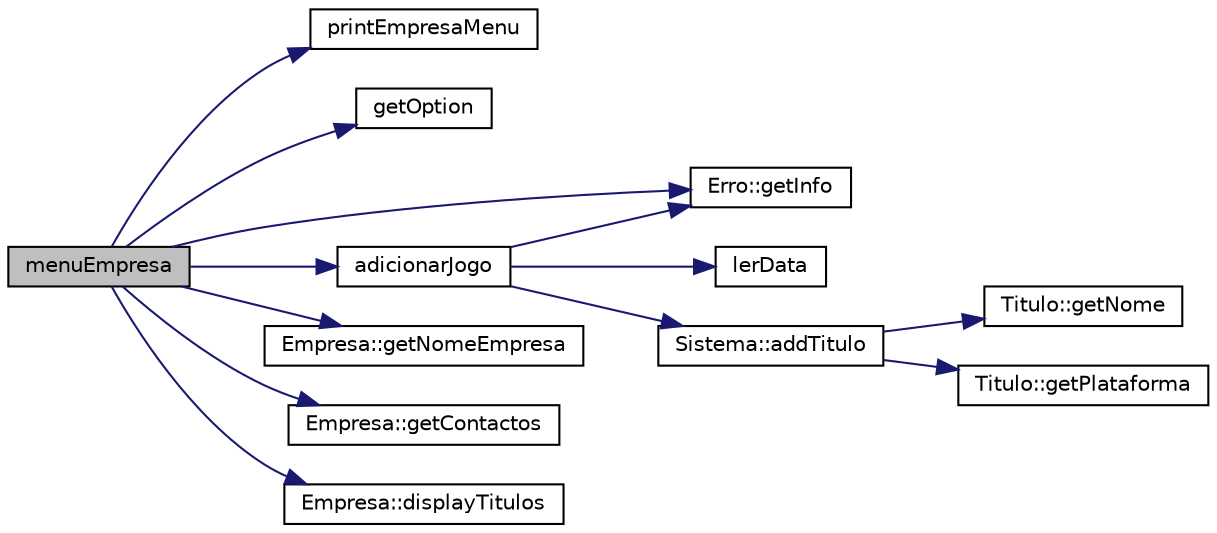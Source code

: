 digraph "menuEmpresa"
{
  edge [fontname="Helvetica",fontsize="10",labelfontname="Helvetica",labelfontsize="10"];
  node [fontname="Helvetica",fontsize="10",shape=record];
  rankdir="LR";
  Node276 [label="menuEmpresa",height=0.2,width=0.4,color="black", fillcolor="grey75", style="filled", fontcolor="black"];
  Node276 -> Node277 [color="midnightblue",fontsize="10",style="solid",fontname="Helvetica"];
  Node277 [label="printEmpresaMenu",height=0.2,width=0.4,color="black", fillcolor="white", style="filled",URL="$main_8cpp.html#a28b549948b369d4db7a926ec0cfd6e77"];
  Node276 -> Node278 [color="midnightblue",fontsize="10",style="solid",fontname="Helvetica"];
  Node278 [label="getOption",height=0.2,width=0.4,color="black", fillcolor="white", style="filled",URL="$main_8cpp.html#a69864162453f9299380c3c91be8fdca4"];
  Node276 -> Node279 [color="midnightblue",fontsize="10",style="solid",fontname="Helvetica"];
  Node279 [label="Erro::getInfo",height=0.2,width=0.4,color="black", fillcolor="white", style="filled",URL="$class_erro.html#abfc1e9735b259d88bb97828a23164eb0",tooltip="Permite obter a descrição do Erro. "];
  Node276 -> Node280 [color="midnightblue",fontsize="10",style="solid",fontname="Helvetica"];
  Node280 [label="adicionarJogo",height=0.2,width=0.4,color="black", fillcolor="white", style="filled",URL="$main_8cpp.html#af223924a460aa7610e351d33b9105191"];
  Node280 -> Node281 [color="midnightblue",fontsize="10",style="solid",fontname="Helvetica"];
  Node281 [label="lerData",height=0.2,width=0.4,color="black", fillcolor="white", style="filled",URL="$main_8cpp.html#afdd4f73eaf1ae01f9f045850fe275884"];
  Node280 -> Node279 [color="midnightblue",fontsize="10",style="solid",fontname="Helvetica"];
  Node280 -> Node282 [color="midnightblue",fontsize="10",style="solid",fontname="Helvetica"];
  Node282 [label="Sistema::addTitulo",height=0.2,width=0.4,color="black", fillcolor="white", style="filled",URL="$class_sistema.html#a1136080a3cf835831bf94908d419ae42",tooltip="Adiciona um novo titulo ao sistema. "];
  Node282 -> Node283 [color="midnightblue",fontsize="10",style="solid",fontname="Helvetica"];
  Node283 [label="Titulo::getNome",height=0.2,width=0.4,color="black", fillcolor="white", style="filled",URL="$class_titulo.html#acb79279860b3404c6419697df5f860cb",tooltip="Permite obter o nome do titulo. "];
  Node282 -> Node284 [color="midnightblue",fontsize="10",style="solid",fontname="Helvetica"];
  Node284 [label="Titulo::getPlataforma",height=0.2,width=0.4,color="black", fillcolor="white", style="filled",URL="$class_titulo.html#a2a57a31d40c5df012b3c6e2451c253dd",tooltip="Permite obter a plataforma do titulo. "];
  Node276 -> Node285 [color="midnightblue",fontsize="10",style="solid",fontname="Helvetica"];
  Node285 [label="Empresa::getNomeEmpresa",height=0.2,width=0.4,color="black", fillcolor="white", style="filled",URL="$class_empresa.html#a99bc2de98a0c0348abb74c93e6e7159e"];
  Node276 -> Node286 [color="midnightblue",fontsize="10",style="solid",fontname="Helvetica"];
  Node286 [label="Empresa::getContactos",height=0.2,width=0.4,color="black", fillcolor="white", style="filled",URL="$class_empresa.html#a19396f860d9b17f94bd262ba093d76eb"];
  Node276 -> Node287 [color="midnightblue",fontsize="10",style="solid",fontname="Helvetica"];
  Node287 [label="Empresa::displayTitulos",height=0.2,width=0.4,color="black", fillcolor="white", style="filled",URL="$class_empresa.html#af067f4d00a5ceb8816a607164916d2e1"];
}
